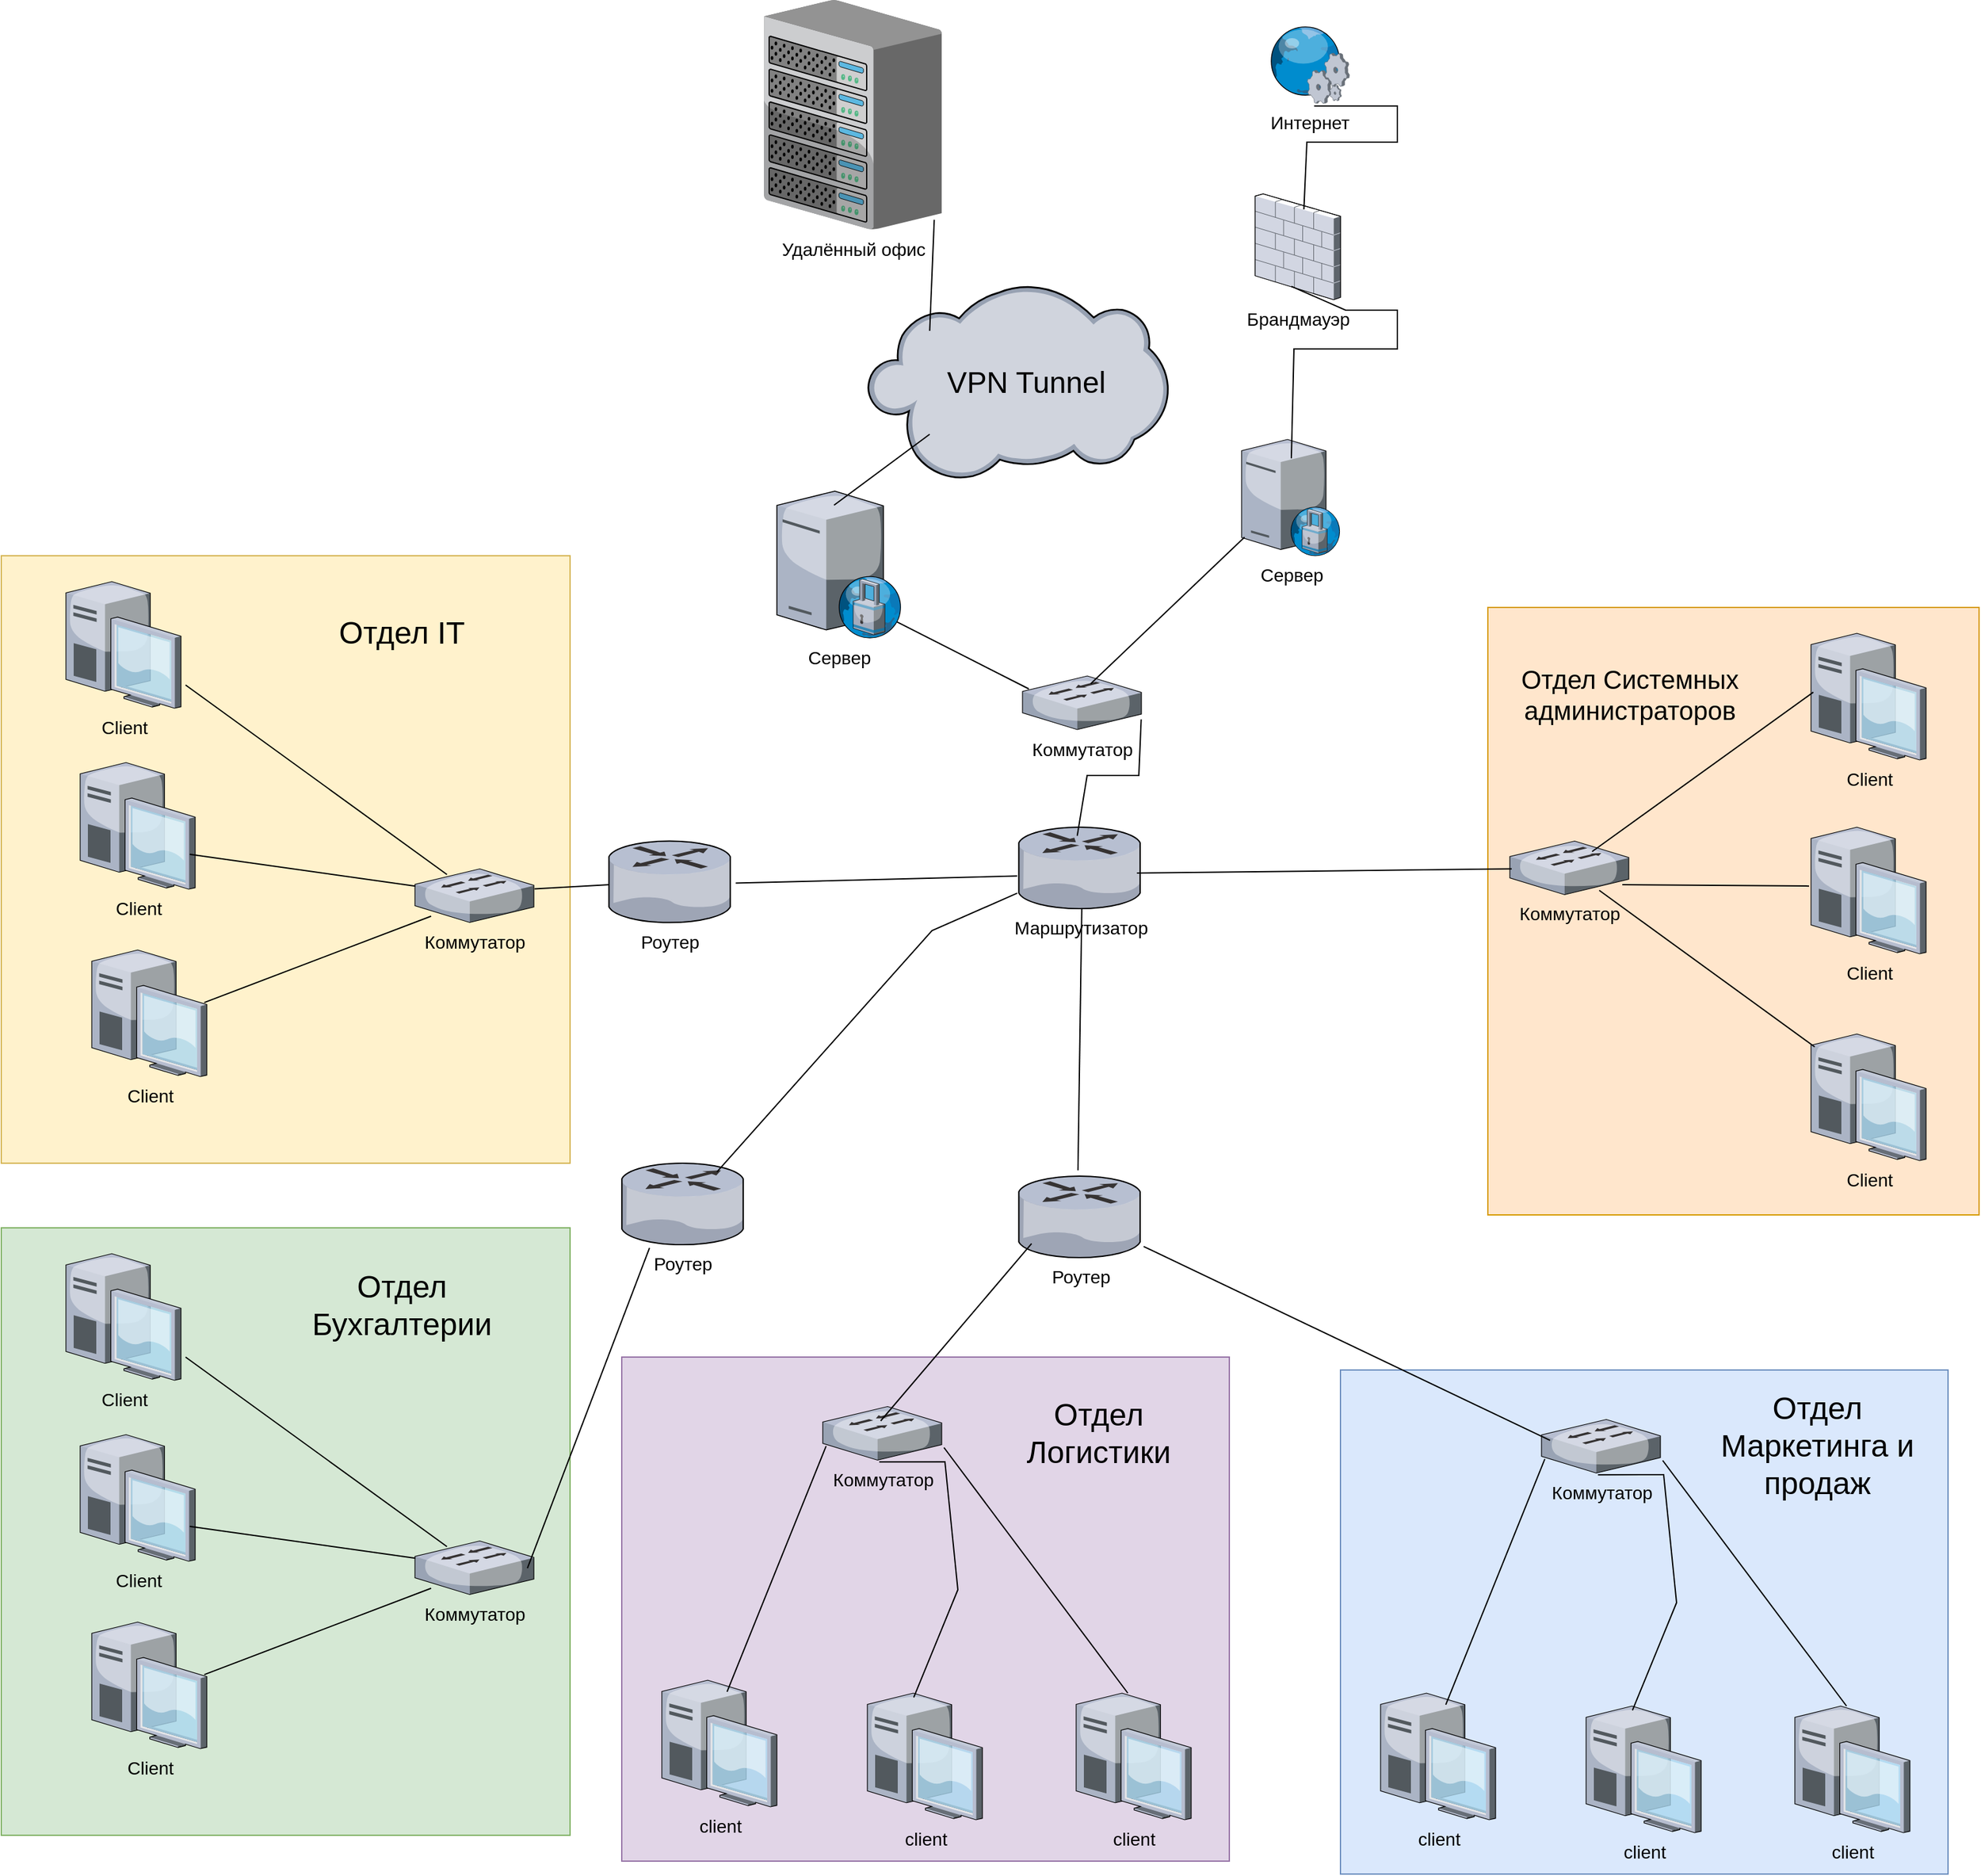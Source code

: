 <mxfile version="24.7.17">
  <diagram id="nGQdACCOeJVAFRv78miI" name="Страница — 2">
    <mxGraphModel dx="1323" dy="865" grid="1" gridSize="10" guides="1" tooltips="1" connect="1" arrows="1" fold="1" page="1" pageScale="1" pageWidth="827" pageHeight="1169" math="0" shadow="0">
      <root>
        <mxCell id="0" />
        <mxCell id="1" parent="0" />
        <mxCell id="vEiF_uyLCvTDAlhh_jbT-1" value="Интернет" style="verticalLabelPosition=bottom;aspect=fixed;html=1;verticalAlign=top;strokeColor=none;shape=mxgraph.citrix.web_service;fillColor=#66B2FF;gradientColor=#0066CC;fontSize=14;" vertex="1" parent="1">
          <mxGeometry x="1300" y="40" width="63" height="60" as="geometry" />
        </mxCell>
        <mxCell id="E2Lca-HdDQPLOUVBMEs8-1" value="Брандмауэр" style="verticalLabelPosition=bottom;aspect=fixed;html=1;verticalAlign=top;strokeColor=none;shape=mxgraph.citrix.firewall;fillColor=#66B2FF;gradientColor=#0066CC;fontSize=14;" vertex="1" parent="1">
          <mxGeometry x="1290" y="170.0" width="66" height="81.84" as="geometry" />
        </mxCell>
        <mxCell id="E2Lca-HdDQPLOUVBMEs8-2" value="" style="endArrow=none;html=1;rounded=0;exitX=0.571;exitY=0.147;exitDx=0;exitDy=0;exitPerimeter=0;entryX=0.566;entryY=1.033;entryDx=0;entryDy=0;entryPerimeter=0;" edge="1" parent="1" source="E2Lca-HdDQPLOUVBMEs8-1" target="vEiF_uyLCvTDAlhh_jbT-1">
          <mxGeometry width="50" height="50" relative="1" as="geometry">
            <mxPoint x="1230" y="570" as="sourcePoint" />
            <mxPoint x="1280" y="520" as="targetPoint" />
            <Array as="points">
              <mxPoint x="1330" y="130" />
              <mxPoint x="1400" y="130" />
              <mxPoint x="1400" y="102" />
            </Array>
          </mxGeometry>
        </mxCell>
        <mxCell id="zKOIj1cui4wTn7lDMS5a-1" value="Сервер" style="verticalLabelPosition=bottom;aspect=fixed;html=1;verticalAlign=top;strokeColor=none;shape=mxgraph.citrix.proxy_server;fillColor=#66B2FF;gradientColor=#0066CC;fontSize=14;" vertex="1" parent="1">
          <mxGeometry x="1279.5" y="360" width="76.5" height="90" as="geometry" />
        </mxCell>
        <mxCell id="zKOIj1cui4wTn7lDMS5a-2" value="" style="endArrow=none;html=1;rounded=0;exitX=0.503;exitY=0.163;exitDx=0;exitDy=0;exitPerimeter=0;entryX=0.424;entryY=0.874;entryDx=0;entryDy=0;entryPerimeter=0;" edge="1" parent="1" source="zKOIj1cui4wTn7lDMS5a-1" target="E2Lca-HdDQPLOUVBMEs8-1">
          <mxGeometry width="50" height="50" relative="1" as="geometry">
            <mxPoint x="1230" y="450" as="sourcePoint" />
            <mxPoint x="1280" y="520" as="targetPoint" />
            <Array as="points">
              <mxPoint x="1320" y="290" />
              <mxPoint x="1400" y="290" />
              <mxPoint x="1400" y="260" />
              <mxPoint x="1360" y="260" />
            </Array>
          </mxGeometry>
        </mxCell>
        <mxCell id="4ByIAZfDZcwQL-Xe8SCX-1" value="Коммутатор" style="verticalLabelPosition=bottom;aspect=fixed;html=1;verticalAlign=top;strokeColor=none;shape=mxgraph.citrix.switch;fillColor=#66B2FF;gradientColor=#0066CC;fontSize=14;" vertex="1" parent="1">
          <mxGeometry x="1110" y="543" width="92" height="41.5" as="geometry" />
        </mxCell>
        <mxCell id="4ByIAZfDZcwQL-Xe8SCX-2" value="" style="endArrow=none;html=1;rounded=0;entryX=0.574;entryY=0.145;entryDx=0;entryDy=0;entryPerimeter=0;exitX=0.03;exitY=0.84;exitDx=0;exitDy=0;exitPerimeter=0;" edge="1" parent="1" source="zKOIj1cui4wTn7lDMS5a-1" target="4ByIAZfDZcwQL-Xe8SCX-1">
          <mxGeometry width="50" height="50" relative="1" as="geometry">
            <mxPoint x="1230" y="570" as="sourcePoint" />
            <mxPoint x="1280" y="520" as="targetPoint" />
          </mxGeometry>
        </mxCell>
        <mxCell id="4ByIAZfDZcwQL-Xe8SCX-3" value="Сервер" style="verticalLabelPosition=bottom;aspect=fixed;html=1;verticalAlign=top;strokeColor=none;shape=mxgraph.citrix.proxy_server;fillColor=#66B2FF;gradientColor=#0066CC;fontSize=14;" vertex="1" parent="1">
          <mxGeometry x="920" y="400" width="96.5" height="113.53" as="geometry" />
        </mxCell>
        <mxCell id="4ByIAZfDZcwQL-Xe8SCX-4" value="" style="endArrow=none;html=1;rounded=0;exitX=0.053;exitY=0.241;exitDx=0;exitDy=0;exitPerimeter=0;entryX=0.963;entryY=0.891;entryDx=0;entryDy=0;entryPerimeter=0;" edge="1" parent="1" source="4ByIAZfDZcwQL-Xe8SCX-1" target="4ByIAZfDZcwQL-Xe8SCX-3">
          <mxGeometry width="50" height="50" relative="1" as="geometry">
            <mxPoint x="1230" y="570" as="sourcePoint" />
            <mxPoint x="1010" y="500" as="targetPoint" />
          </mxGeometry>
        </mxCell>
        <mxCell id="L4O83HU7OC4WsHnCvtTg-1" value="" style="verticalLabelPosition=bottom;sketch=0;aspect=fixed;html=1;verticalAlign=top;strokeColor=none;align=center;outlineConnect=0;shape=mxgraph.citrix.cloud;" vertex="1" parent="1">
          <mxGeometry x="990" y="240" width="232.9" height="152" as="geometry" />
        </mxCell>
        <mxCell id="Q8kfbpEKyPqMvDenZOVW-1" value="" style="endArrow=none;html=1;rounded=0;exitX=0.458;exitY=0.096;exitDx=0;exitDy=0;exitPerimeter=0;entryX=0;entryY=1;entryDx=0;entryDy=0;" edge="1" parent="1" source="4ByIAZfDZcwQL-Xe8SCX-3" target="Q8kfbpEKyPqMvDenZOVW-2">
          <mxGeometry width="50" height="50" relative="1" as="geometry">
            <mxPoint x="1190" y="630" as="sourcePoint" />
            <mxPoint x="1088" y="531" as="targetPoint" />
          </mxGeometry>
        </mxCell>
        <mxCell id="Q8kfbpEKyPqMvDenZOVW-2" value="&lt;font style=&quot;font-size: 23px;&quot;&gt;VPN Tunnel&lt;/font&gt;" style="text;html=1;align=center;verticalAlign=middle;whiteSpace=wrap;rounded=0;" vertex="1" parent="1">
          <mxGeometry x="1038.2" y="276" width="150" height="80" as="geometry" />
        </mxCell>
        <mxCell id="k6onuLZVNrTaeDNxgksK-1" value="Удалённый офис" style="verticalLabelPosition=bottom;aspect=fixed;html=1;verticalAlign=top;strokeColor=none;shape=mxgraph.citrix.chassis;fillColor=#66B2FF;gradientColor=#0066CC;fontSize=14;" vertex="1" parent="1">
          <mxGeometry x="910" y="20" width="137.5" height="177.5" as="geometry" />
        </mxCell>
        <mxCell id="k6onuLZVNrTaeDNxgksK-2" value="" style="endArrow=none;html=1;rounded=0;entryX=0.958;entryY=0.958;entryDx=0;entryDy=0;entryPerimeter=0;exitX=0;exitY=0;exitDx=0;exitDy=0;" edge="1" parent="1" source="Q8kfbpEKyPqMvDenZOVW-2" target="k6onuLZVNrTaeDNxgksK-1">
          <mxGeometry width="50" height="50" relative="1" as="geometry">
            <mxPoint x="1190" y="630" as="sourcePoint" />
            <mxPoint x="1023" y="590" as="targetPoint" />
          </mxGeometry>
        </mxCell>
        <mxCell id="NOiTWcQTk03b_TyuIOdD-1" value="Маршрутизатор" style="verticalLabelPosition=bottom;aspect=fixed;html=1;verticalAlign=top;strokeColor=none;shape=mxgraph.citrix.router;fillColor=#66B2FF;gradientColor=#0066CC;fontSize=14;" vertex="1" parent="1">
          <mxGeometry x="1107.07" y="660" width="94.93" height="63" as="geometry" />
        </mxCell>
        <mxCell id="NOiTWcQTk03b_TyuIOdD-2" value="" style="endArrow=none;html=1;rounded=0;entryX=0.477;entryY=0.106;entryDx=0;entryDy=0;entryPerimeter=0;exitX=0.998;exitY=0.811;exitDx=0;exitDy=0;exitPerimeter=0;" edge="1" parent="1" source="4ByIAZfDZcwQL-Xe8SCX-1" target="NOiTWcQTk03b_TyuIOdD-1">
          <mxGeometry width="50" height="50" relative="1" as="geometry">
            <mxPoint x="1332" y="461" as="sourcePoint" />
            <mxPoint x="1173" y="559" as="targetPoint" />
            <Array as="points">
              <mxPoint x="1200" y="620" />
              <mxPoint x="1160" y="620" />
            </Array>
          </mxGeometry>
        </mxCell>
        <mxCell id="HztWbABJnZJOb7JI6aUi-1" value="Роутер" style="verticalLabelPosition=bottom;aspect=fixed;html=1;verticalAlign=top;strokeColor=none;shape=mxgraph.citrix.router;fillColor=#66B2FF;gradientColor=#0066CC;fontSize=14;" vertex="1" parent="1">
          <mxGeometry x="800" y="920" width="94.93" height="63" as="geometry" />
        </mxCell>
        <mxCell id="HztWbABJnZJOb7JI6aUi-2" value="Роутер" style="verticalLabelPosition=bottom;aspect=fixed;html=1;verticalAlign=top;strokeColor=none;shape=mxgraph.citrix.router;fillColor=#66B2FF;gradientColor=#0066CC;fontSize=14;" vertex="1" parent="1">
          <mxGeometry x="1107.07" y="930" width="94.93" height="63" as="geometry" />
        </mxCell>
        <mxCell id="HztWbABJnZJOb7JI6aUi-3" value="Роутер" style="verticalLabelPosition=bottom;aspect=fixed;html=1;verticalAlign=top;strokeColor=none;shape=mxgraph.citrix.router;fillColor=#66B2FF;gradientColor=#0066CC;fontSize=14;" vertex="1" parent="1">
          <mxGeometry x="790" y="670.75" width="94.93" height="63" as="geometry" />
        </mxCell>
        <mxCell id="vzPR-6TCZK36s6tEn4s6-12" value="" style="endArrow=none;html=1;rounded=0;exitX=1.034;exitY=0.516;exitDx=0;exitDy=0;exitPerimeter=0;entryX=-0.012;entryY=0.6;entryDx=0;entryDy=0;entryPerimeter=0;" edge="1" parent="1" source="HztWbABJnZJOb7JI6aUi-3" target="NOiTWcQTk03b_TyuIOdD-1">
          <mxGeometry width="50" height="50" relative="1" as="geometry">
            <mxPoint x="1288" y="702" as="sourcePoint" />
            <mxPoint x="1208" y="706" as="targetPoint" />
          </mxGeometry>
        </mxCell>
        <mxCell id="fK_OqBj9FiJL5wMermbX-10" value="" style="group" vertex="1" connectable="0" parent="1">
          <mxGeometry x="1470" y="490" width="380" height="470" as="geometry" />
        </mxCell>
        <mxCell id="vzPR-6TCZK36s6tEn4s6-10" value="" style="rounded=0;whiteSpace=wrap;html=1;fillColor=#ffe6cc;strokeColor=#d79b00;" vertex="1" parent="fK_OqBj9FiJL5wMermbX-10">
          <mxGeometry width="380" height="470" as="geometry" />
        </mxCell>
        <mxCell id="OkLLCSxySNJMKTtLB9Cl-1" value="Коммутатор" style="verticalLabelPosition=bottom;aspect=fixed;html=1;verticalAlign=top;strokeColor=none;shape=mxgraph.citrix.switch;fillColor=#66B2FF;gradientColor=#0066CC;fontSize=14;" vertex="1" parent="fK_OqBj9FiJL5wMermbX-10">
          <mxGeometry x="17" y="180.75" width="92" height="41.5" as="geometry" />
        </mxCell>
        <mxCell id="vzPR-6TCZK36s6tEn4s6-1" value="Client" style="verticalLabelPosition=bottom;aspect=fixed;html=1;verticalAlign=top;strokeColor=none;shape=mxgraph.citrix.desktop;fillColor=#66B2FF;gradientColor=#0066CC;fontSize=14;" vertex="1" parent="fK_OqBj9FiJL5wMermbX-10">
          <mxGeometry x="250" y="20.0" width="89" height="98" as="geometry" />
        </mxCell>
        <mxCell id="vzPR-6TCZK36s6tEn4s6-2" value="Client" style="verticalLabelPosition=bottom;aspect=fixed;html=1;verticalAlign=top;strokeColor=none;shape=mxgraph.citrix.desktop;fillColor=#66B2FF;gradientColor=#0066CC;fontSize=14;" vertex="1" parent="fK_OqBj9FiJL5wMermbX-10">
          <mxGeometry x="250" y="170" width="89" height="98" as="geometry" />
        </mxCell>
        <mxCell id="vzPR-6TCZK36s6tEn4s6-3" value="Client" style="verticalLabelPosition=bottom;aspect=fixed;html=1;verticalAlign=top;strokeColor=none;shape=mxgraph.citrix.desktop;fillColor=#66B2FF;gradientColor=#0066CC;fontSize=14;" vertex="1" parent="fK_OqBj9FiJL5wMermbX-10">
          <mxGeometry x="250" y="330" width="89" height="98" as="geometry" />
        </mxCell>
        <mxCell id="vzPR-6TCZK36s6tEn4s6-4" value="" style="endArrow=none;html=1;rounded=0;entryX=0.692;entryY=0.196;entryDx=0;entryDy=0;entryPerimeter=0;exitX=0.02;exitY=0.465;exitDx=0;exitDy=0;exitPerimeter=0;" edge="1" parent="fK_OqBj9FiJL5wMermbX-10" source="vzPR-6TCZK36s6tEn4s6-1" target="OkLLCSxySNJMKTtLB9Cl-1">
          <mxGeometry width="50" height="50" relative="1" as="geometry">
            <mxPoint x="32" y="-44" as="sourcePoint" />
            <mxPoint x="-87" y="69" as="targetPoint" />
          </mxGeometry>
        </mxCell>
        <mxCell id="vzPR-6TCZK36s6tEn4s6-5" value="" style="endArrow=none;html=1;rounded=0;exitX=-0.017;exitY=0.465;exitDx=0;exitDy=0;exitPerimeter=0;entryX=0.946;entryY=0.812;entryDx=0;entryDy=0;entryPerimeter=0;" edge="1" parent="fK_OqBj9FiJL5wMermbX-10" source="vzPR-6TCZK36s6tEn4s6-2" target="OkLLCSxySNJMKTtLB9Cl-1">
          <mxGeometry width="50" height="50" relative="1" as="geometry">
            <mxPoint x="212" y="76" as="sourcePoint" />
            <mxPoint x="110" y="199" as="targetPoint" />
          </mxGeometry>
        </mxCell>
        <mxCell id="vzPR-6TCZK36s6tEn4s6-6" value="" style="endArrow=none;html=1;rounded=0;exitX=0.032;exitY=0.102;exitDx=0;exitDy=0;exitPerimeter=0;entryX=0.752;entryY=0.919;entryDx=0;entryDy=0;entryPerimeter=0;" edge="1" parent="fK_OqBj9FiJL5wMermbX-10" source="vzPR-6TCZK36s6tEn4s6-3" target="OkLLCSxySNJMKTtLB9Cl-1">
          <mxGeometry width="50" height="50" relative="1" as="geometry">
            <mxPoint x="208" y="226" as="sourcePoint" />
            <mxPoint x="120" y="209" as="targetPoint" />
          </mxGeometry>
        </mxCell>
        <mxCell id="vzPR-6TCZK36s6tEn4s6-11" value="&lt;font style=&quot;font-size: 20px;&quot;&gt;Отдел Системных администраторов&lt;/font&gt;" style="text;html=1;align=center;verticalAlign=middle;whiteSpace=wrap;rounded=0;" vertex="1" parent="fK_OqBj9FiJL5wMermbX-10">
          <mxGeometry x="20" y="23.53" width="180" height="86.47" as="geometry" />
        </mxCell>
        <mxCell id="fK_OqBj9FiJL5wMermbX-13" value="" style="group" vertex="1" connectable="0" parent="1">
          <mxGeometry x="320" y="450" width="440" height="470" as="geometry" />
        </mxCell>
        <mxCell id="fK_OqBj9FiJL5wMermbX-1" value="" style="rounded=0;whiteSpace=wrap;html=1;fillColor=#fff2cc;strokeColor=#d6b656;" vertex="1" parent="fK_OqBj9FiJL5wMermbX-13">
          <mxGeometry width="440" height="470" as="geometry" />
        </mxCell>
        <mxCell id="fK_OqBj9FiJL5wMermbX-2" value="Коммутатор" style="verticalLabelPosition=bottom;aspect=fixed;html=1;verticalAlign=top;strokeColor=none;shape=mxgraph.citrix.switch;fillColor=#66B2FF;gradientColor=#0066CC;fontSize=14;" vertex="1" parent="fK_OqBj9FiJL5wMermbX-13">
          <mxGeometry x="320" y="242.25" width="92" height="41.5" as="geometry" />
        </mxCell>
        <mxCell id="fK_OqBj9FiJL5wMermbX-3" value="Client" style="verticalLabelPosition=bottom;aspect=fixed;html=1;verticalAlign=top;strokeColor=none;shape=mxgraph.citrix.desktop;fillColor=#66B2FF;gradientColor=#0066CC;fontSize=14;" vertex="1" parent="fK_OqBj9FiJL5wMermbX-13">
          <mxGeometry x="50" y="20" width="89" height="98" as="geometry" />
        </mxCell>
        <mxCell id="fK_OqBj9FiJL5wMermbX-4" value="Client" style="verticalLabelPosition=bottom;aspect=fixed;html=1;verticalAlign=top;strokeColor=none;shape=mxgraph.citrix.desktop;fillColor=#66B2FF;gradientColor=#0066CC;fontSize=14;" vertex="1" parent="fK_OqBj9FiJL5wMermbX-13">
          <mxGeometry x="61" y="160" width="89" height="98" as="geometry" />
        </mxCell>
        <mxCell id="fK_OqBj9FiJL5wMermbX-5" value="Client" style="verticalLabelPosition=bottom;aspect=fixed;html=1;verticalAlign=top;strokeColor=none;shape=mxgraph.citrix.desktop;fillColor=#66B2FF;gradientColor=#0066CC;fontSize=14;" vertex="1" parent="fK_OqBj9FiJL5wMermbX-13">
          <mxGeometry x="70" y="305" width="89" height="98" as="geometry" />
        </mxCell>
        <mxCell id="fK_OqBj9FiJL5wMermbX-6" value="" style="endArrow=none;html=1;rounded=0;entryX=0.269;entryY=0.106;entryDx=0;entryDy=0;entryPerimeter=0;exitX=1.04;exitY=0.816;exitDx=0;exitDy=0;exitPerimeter=0;" edge="1" parent="fK_OqBj9FiJL5wMermbX-13" source="fK_OqBj9FiJL5wMermbX-3" target="fK_OqBj9FiJL5wMermbX-2">
          <mxGeometry width="50" height="50" relative="1" as="geometry">
            <mxPoint x="52" y="-74" as="sourcePoint" />
            <mxPoint x="-67" y="39" as="targetPoint" />
          </mxGeometry>
        </mxCell>
        <mxCell id="fK_OqBj9FiJL5wMermbX-7" value="" style="endArrow=none;html=1;rounded=0;exitX=0.953;exitY=0.725;exitDx=0;exitDy=0;exitPerimeter=0;entryX=0.004;entryY=0.321;entryDx=0;entryDy=0;entryPerimeter=0;" edge="1" parent="fK_OqBj9FiJL5wMermbX-13" source="fK_OqBj9FiJL5wMermbX-4" target="fK_OqBj9FiJL5wMermbX-2">
          <mxGeometry width="50" height="50" relative="1" as="geometry">
            <mxPoint x="232" y="46" as="sourcePoint" />
            <mxPoint x="310" y="250" as="targetPoint" />
          </mxGeometry>
        </mxCell>
        <mxCell id="fK_OqBj9FiJL5wMermbX-8" value="" style="endArrow=none;html=1;rounded=0;exitX=0.978;exitY=0.415;exitDx=0;exitDy=0;exitPerimeter=0;entryX=0.136;entryY=0.883;entryDx=0;entryDy=0;entryPerimeter=0;" edge="1" parent="fK_OqBj9FiJL5wMermbX-13" source="fK_OqBj9FiJL5wMermbX-5" target="fK_OqBj9FiJL5wMermbX-2">
          <mxGeometry width="50" height="50" relative="1" as="geometry">
            <mxPoint x="228" y="196" as="sourcePoint" />
            <mxPoint x="140" y="179" as="targetPoint" />
          </mxGeometry>
        </mxCell>
        <mxCell id="fK_OqBj9FiJL5wMermbX-9" value="&lt;font style=&quot;font-size: 24px;&quot;&gt;Отдел IT&lt;/font&gt;" style="text;html=1;align=center;verticalAlign=middle;whiteSpace=wrap;rounded=0;" vertex="1" parent="fK_OqBj9FiJL5wMermbX-13">
          <mxGeometry x="220" y="20" width="180" height="80" as="geometry" />
        </mxCell>
        <mxCell id="fK_OqBj9FiJL5wMermbX-14" value="" style="group;fillColor=#d5e8d4;strokeColor=#82b366;" vertex="1" connectable="0" parent="1">
          <mxGeometry x="320" y="970" width="440" height="470" as="geometry" />
        </mxCell>
        <mxCell id="fK_OqBj9FiJL5wMermbX-15" value="" style="rounded=0;whiteSpace=wrap;html=1;fillColor=#d5e8d4;strokeColor=#82b366;" vertex="1" parent="fK_OqBj9FiJL5wMermbX-14">
          <mxGeometry width="440" height="470" as="geometry" />
        </mxCell>
        <mxCell id="fK_OqBj9FiJL5wMermbX-16" value="Коммутатор" style="verticalLabelPosition=bottom;aspect=fixed;html=1;verticalAlign=top;strokeColor=none;shape=mxgraph.citrix.switch;fillColor=#66B2FF;gradientColor=#0066CC;fontSize=14;" vertex="1" parent="fK_OqBj9FiJL5wMermbX-14">
          <mxGeometry x="320" y="242.25" width="92" height="41.5" as="geometry" />
        </mxCell>
        <mxCell id="fK_OqBj9FiJL5wMermbX-17" value="Client" style="verticalLabelPosition=bottom;aspect=fixed;html=1;verticalAlign=top;strokeColor=none;shape=mxgraph.citrix.desktop;fillColor=#66B2FF;gradientColor=#0066CC;fontSize=14;" vertex="1" parent="fK_OqBj9FiJL5wMermbX-14">
          <mxGeometry x="50" y="20" width="89" height="98" as="geometry" />
        </mxCell>
        <mxCell id="fK_OqBj9FiJL5wMermbX-18" value="Client" style="verticalLabelPosition=bottom;aspect=fixed;html=1;verticalAlign=top;strokeColor=none;shape=mxgraph.citrix.desktop;fillColor=#66B2FF;gradientColor=#0066CC;fontSize=14;" vertex="1" parent="fK_OqBj9FiJL5wMermbX-14">
          <mxGeometry x="61" y="160" width="89" height="98" as="geometry" />
        </mxCell>
        <mxCell id="fK_OqBj9FiJL5wMermbX-19" value="Client" style="verticalLabelPosition=bottom;aspect=fixed;html=1;verticalAlign=top;strokeColor=none;shape=mxgraph.citrix.desktop;fillColor=#66B2FF;gradientColor=#0066CC;fontSize=14;" vertex="1" parent="fK_OqBj9FiJL5wMermbX-14">
          <mxGeometry x="70" y="305" width="89" height="98" as="geometry" />
        </mxCell>
        <mxCell id="fK_OqBj9FiJL5wMermbX-20" value="" style="endArrow=none;html=1;rounded=0;entryX=0.269;entryY=0.106;entryDx=0;entryDy=0;entryPerimeter=0;exitX=1.04;exitY=0.816;exitDx=0;exitDy=0;exitPerimeter=0;" edge="1" parent="fK_OqBj9FiJL5wMermbX-14" source="fK_OqBj9FiJL5wMermbX-17" target="fK_OqBj9FiJL5wMermbX-16">
          <mxGeometry width="50" height="50" relative="1" as="geometry">
            <mxPoint x="52" y="-74" as="sourcePoint" />
            <mxPoint x="-67" y="39" as="targetPoint" />
          </mxGeometry>
        </mxCell>
        <mxCell id="fK_OqBj9FiJL5wMermbX-21" value="" style="endArrow=none;html=1;rounded=0;exitX=0.953;exitY=0.725;exitDx=0;exitDy=0;exitPerimeter=0;entryX=0.004;entryY=0.321;entryDx=0;entryDy=0;entryPerimeter=0;" edge="1" parent="fK_OqBj9FiJL5wMermbX-14" source="fK_OqBj9FiJL5wMermbX-18" target="fK_OqBj9FiJL5wMermbX-16">
          <mxGeometry width="50" height="50" relative="1" as="geometry">
            <mxPoint x="232" y="46" as="sourcePoint" />
            <mxPoint x="310" y="250" as="targetPoint" />
          </mxGeometry>
        </mxCell>
        <mxCell id="fK_OqBj9FiJL5wMermbX-22" value="" style="endArrow=none;html=1;rounded=0;exitX=0.978;exitY=0.415;exitDx=0;exitDy=0;exitPerimeter=0;entryX=0.136;entryY=0.883;entryDx=0;entryDy=0;entryPerimeter=0;" edge="1" parent="fK_OqBj9FiJL5wMermbX-14" source="fK_OqBj9FiJL5wMermbX-19" target="fK_OqBj9FiJL5wMermbX-16">
          <mxGeometry width="50" height="50" relative="1" as="geometry">
            <mxPoint x="228" y="196" as="sourcePoint" />
            <mxPoint x="140" y="179" as="targetPoint" />
          </mxGeometry>
        </mxCell>
        <mxCell id="fK_OqBj9FiJL5wMermbX-23" value="&lt;font style=&quot;font-size: 24px;&quot;&gt;Отдел Бухгалтерии&lt;/font&gt;" style="text;html=1;align=center;verticalAlign=middle;whiteSpace=wrap;rounded=0;" vertex="1" parent="fK_OqBj9FiJL5wMermbX-14">
          <mxGeometry x="220" y="20" width="180" height="80" as="geometry" />
        </mxCell>
        <mxCell id="fK_OqBj9FiJL5wMermbX-24" value="" style="endArrow=none;html=1;rounded=0;exitX=0.776;exitY=0.106;exitDx=0;exitDy=0;exitPerimeter=0;entryX=-0.012;entryY=0.811;entryDx=0;entryDy=0;entryPerimeter=0;" edge="1" parent="1" source="HztWbABJnZJOb7JI6aUi-1" target="NOiTWcQTk03b_TyuIOdD-1">
          <mxGeometry width="50" height="50" relative="1" as="geometry">
            <mxPoint x="898" y="713" as="sourcePoint" />
            <mxPoint x="1116" y="708" as="targetPoint" />
            <Array as="points">
              <mxPoint x="1040" y="740" />
            </Array>
          </mxGeometry>
        </mxCell>
        <mxCell id="fK_OqBj9FiJL5wMermbX-26" value="" style="endArrow=none;html=1;rounded=0;exitX=0.226;exitY=1.041;exitDx=0;exitDy=0;exitPerimeter=0;entryX=0.946;entryY=0.508;entryDx=0;entryDy=0;entryPerimeter=0;" edge="1" parent="1" source="HztWbABJnZJOb7JI6aUi-1" target="fK_OqBj9FiJL5wMermbX-16">
          <mxGeometry width="50" height="50" relative="1" as="geometry">
            <mxPoint x="1125" y="563" as="sourcePoint" />
            <mxPoint x="800" y="1080" as="targetPoint" />
          </mxGeometry>
        </mxCell>
        <mxCell id="fK_OqBj9FiJL5wMermbX-12" value="" style="endArrow=none;html=1;rounded=0;exitX=0.004;exitY=0.535;exitDx=0;exitDy=0;exitPerimeter=0;entryX=1.006;entryY=0.374;entryDx=0;entryDy=0;entryPerimeter=0;" edge="1" parent="1" source="HztWbABJnZJOb7JI6aUi-3" target="fK_OqBj9FiJL5wMermbX-2">
          <mxGeometry width="50" height="50" relative="1" as="geometry">
            <mxPoint x="1125" y="563" as="sourcePoint" />
            <mxPoint x="1023" y="511" as="targetPoint" />
          </mxGeometry>
        </mxCell>
        <mxCell id="vzPR-6TCZK36s6tEn4s6-8" value="" style="endArrow=none;html=1;rounded=0;exitX=0.016;exitY=0.517;exitDx=0;exitDy=0;exitPerimeter=0;entryX=0.963;entryY=0.564;entryDx=0;entryDy=0;entryPerimeter=0;" edge="1" parent="1" source="OkLLCSxySNJMKTtLB9Cl-1" target="NOiTWcQTk03b_TyuIOdD-1">
          <mxGeometry width="50" height="50" relative="1" as="geometry">
            <mxPoint x="1478" y="726" as="sourcePoint" />
            <mxPoint x="1390" y="709" as="targetPoint" />
          </mxGeometry>
        </mxCell>
        <mxCell id="fK_OqBj9FiJL5wMermbX-27" value="" style="endArrow=none;html=1;rounded=0;exitX=0.483;exitY=-0.071;exitDx=0;exitDy=0;exitPerimeter=0;entryX=0.514;entryY=1.005;entryDx=0;entryDy=0;entryPerimeter=0;" edge="1" parent="1" source="HztWbABJnZJOb7JI6aUi-2" target="NOiTWcQTk03b_TyuIOdD-1">
          <mxGeometry width="50" height="50" relative="1" as="geometry">
            <mxPoint x="898" y="713" as="sourcePoint" />
            <mxPoint x="1116" y="708" as="targetPoint" />
          </mxGeometry>
        </mxCell>
        <mxCell id="AzVTOT3GRzaiLFqyrK6i-9" value="" style="group" vertex="1" connectable="0" parent="1">
          <mxGeometry x="800" y="1070" width="470" height="390" as="geometry" />
        </mxCell>
        <mxCell id="AzVTOT3GRzaiLFqyrK6i-4" value="" style="rounded=0;whiteSpace=wrap;html=1;fillColor=#e1d5e7;strokeColor=#9673a6;" vertex="1" parent="AzVTOT3GRzaiLFqyrK6i-9">
          <mxGeometry width="470" height="390" as="geometry" />
        </mxCell>
        <mxCell id="fK_OqBj9FiJL5wMermbX-29" value="Коммутатор" style="verticalLabelPosition=bottom;aspect=fixed;html=1;verticalAlign=top;strokeColor=none;shape=mxgraph.citrix.switch;fillColor=#66B2FF;gradientColor=#0066CC;fontSize=14;" vertex="1" parent="AzVTOT3GRzaiLFqyrK6i-9">
          <mxGeometry x="155.5" y="38.25" width="92" height="41.5" as="geometry" />
        </mxCell>
        <mxCell id="AzVTOT3GRzaiLFqyrK6i-1" value="client" style="verticalLabelPosition=bottom;aspect=fixed;html=1;verticalAlign=top;strokeColor=none;shape=mxgraph.citrix.desktop;fillColor=#66B2FF;gradientColor=#0066CC;fontSize=14;" vertex="1" parent="AzVTOT3GRzaiLFqyrK6i-9">
          <mxGeometry x="31" y="250" width="89" height="98" as="geometry" />
        </mxCell>
        <mxCell id="AzVTOT3GRzaiLFqyrK6i-2" value="client" style="verticalLabelPosition=bottom;aspect=fixed;html=1;verticalAlign=top;strokeColor=none;shape=mxgraph.citrix.desktop;fillColor=#66B2FF;gradientColor=#0066CC;fontSize=14;" vertex="1" parent="AzVTOT3GRzaiLFqyrK6i-9">
          <mxGeometry x="190" y="260" width="89" height="98" as="geometry" />
        </mxCell>
        <mxCell id="AzVTOT3GRzaiLFqyrK6i-3" value="client" style="verticalLabelPosition=bottom;aspect=fixed;html=1;verticalAlign=top;strokeColor=none;shape=mxgraph.citrix.desktop;fillColor=#66B2FF;gradientColor=#0066CC;fontSize=14;" vertex="1" parent="AzVTOT3GRzaiLFqyrK6i-9">
          <mxGeometry x="351.5" y="260" width="89" height="98" as="geometry" />
        </mxCell>
        <mxCell id="AzVTOT3GRzaiLFqyrK6i-5" value="&lt;font style=&quot;font-size: 24px;&quot;&gt;Отдел Логистики&lt;/font&gt;" style="text;html=1;align=center;verticalAlign=middle;whiteSpace=wrap;rounded=0;" vertex="1" parent="AzVTOT3GRzaiLFqyrK6i-9">
          <mxGeometry x="279" y="19" width="180" height="80" as="geometry" />
        </mxCell>
        <mxCell id="AzVTOT3GRzaiLFqyrK6i-6" value="" style="endArrow=none;html=1;rounded=0;exitX=0.567;exitY=0.091;exitDx=0;exitDy=0;exitPerimeter=0;entryX=0.028;entryY=0.738;entryDx=0;entryDy=0;entryPerimeter=0;" edge="1" parent="AzVTOT3GRzaiLFqyrK6i-9" source="AzVTOT3GRzaiLFqyrK6i-1" target="fK_OqBj9FiJL5wMermbX-29">
          <mxGeometry width="50" height="50" relative="1" as="geometry">
            <mxPoint x="327" y="-78" as="sourcePoint" />
            <mxPoint x="210" y="59" as="targetPoint" />
          </mxGeometry>
        </mxCell>
        <mxCell id="AzVTOT3GRzaiLFqyrK6i-7" value="" style="endArrow=none;html=1;rounded=0;exitX=0.449;exitY=0;exitDx=0;exitDy=0;exitPerimeter=0;entryX=1.019;entryY=0.765;entryDx=0;entryDy=0;entryPerimeter=0;" edge="1" parent="AzVTOT3GRzaiLFqyrK6i-9" source="AzVTOT3GRzaiLFqyrK6i-3" target="fK_OqBj9FiJL5wMermbX-29">
          <mxGeometry width="50" height="50" relative="1" as="geometry">
            <mxPoint x="91" y="269" as="sourcePoint" />
            <mxPoint x="168" y="79" as="targetPoint" />
          </mxGeometry>
        </mxCell>
        <mxCell id="AzVTOT3GRzaiLFqyrK6i-8" value="" style="endArrow=none;html=1;rounded=0;exitX=0.475;exitY=1.033;exitDx=0;exitDy=0;exitPerimeter=0;entryX=0.403;entryY=0.034;entryDx=0;entryDy=0;entryPerimeter=0;" edge="1" parent="AzVTOT3GRzaiLFqyrK6i-9" source="fK_OqBj9FiJL5wMermbX-29" target="AzVTOT3GRzaiLFqyrK6i-2">
          <mxGeometry width="50" height="50" relative="1" as="geometry">
            <mxPoint x="101" y="279" as="sourcePoint" />
            <mxPoint x="178" y="89" as="targetPoint" />
            <Array as="points">
              <mxPoint x="250" y="81" />
              <mxPoint x="260" y="180" />
            </Array>
          </mxGeometry>
        </mxCell>
        <mxCell id="fK_OqBj9FiJL5wMermbX-30" value="" style="endArrow=none;html=1;rounded=0;exitX=0.105;exitY=0.829;exitDx=0;exitDy=0;exitPerimeter=0;entryX=0.487;entryY=0.268;entryDx=0;entryDy=0;entryPerimeter=0;" edge="1" parent="1" source="HztWbABJnZJOb7JI6aUi-2" target="fK_OqBj9FiJL5wMermbX-29">
          <mxGeometry width="50" height="50" relative="1" as="geometry">
            <mxPoint x="831" y="996" as="sourcePoint" />
            <mxPoint x="737" y="1243" as="targetPoint" />
          </mxGeometry>
        </mxCell>
        <mxCell id="AzVTOT3GRzaiLFqyrK6i-10" value="" style="group;fillColor=#dae8fc;strokeColor=#6c8ebf;" vertex="1" connectable="0" parent="1">
          <mxGeometry x="1356" y="1080" width="470" height="390" as="geometry" />
        </mxCell>
        <mxCell id="AzVTOT3GRzaiLFqyrK6i-11" value="" style="rounded=0;whiteSpace=wrap;html=1;fillColor=#dae8fc;strokeColor=#6c8ebf;" vertex="1" parent="AzVTOT3GRzaiLFqyrK6i-10">
          <mxGeometry width="470" height="390" as="geometry" />
        </mxCell>
        <mxCell id="AzVTOT3GRzaiLFqyrK6i-12" value="Коммутатор" style="verticalLabelPosition=bottom;aspect=fixed;html=1;verticalAlign=top;strokeColor=none;shape=mxgraph.citrix.switch;fillColor=#66B2FF;gradientColor=#0066CC;fontSize=14;" vertex="1" parent="AzVTOT3GRzaiLFqyrK6i-10">
          <mxGeometry x="155.5" y="38.25" width="92" height="41.5" as="geometry" />
        </mxCell>
        <mxCell id="AzVTOT3GRzaiLFqyrK6i-13" value="client" style="verticalLabelPosition=bottom;aspect=fixed;html=1;verticalAlign=top;strokeColor=none;shape=mxgraph.citrix.desktop;fillColor=#66B2FF;gradientColor=#0066CC;fontSize=14;" vertex="1" parent="AzVTOT3GRzaiLFqyrK6i-10">
          <mxGeometry x="31" y="250" width="89" height="98" as="geometry" />
        </mxCell>
        <mxCell id="AzVTOT3GRzaiLFqyrK6i-14" value="client" style="verticalLabelPosition=bottom;aspect=fixed;html=1;verticalAlign=top;strokeColor=none;shape=mxgraph.citrix.desktop;fillColor=#66B2FF;gradientColor=#0066CC;fontSize=14;" vertex="1" parent="AzVTOT3GRzaiLFqyrK6i-10">
          <mxGeometry x="190" y="260" width="89" height="98" as="geometry" />
        </mxCell>
        <mxCell id="AzVTOT3GRzaiLFqyrK6i-15" value="client" style="verticalLabelPosition=bottom;aspect=fixed;html=1;verticalAlign=top;strokeColor=none;shape=mxgraph.citrix.desktop;fillColor=#66B2FF;gradientColor=#0066CC;fontSize=14;" vertex="1" parent="AzVTOT3GRzaiLFqyrK6i-10">
          <mxGeometry x="351.5" y="260" width="89" height="98" as="geometry" />
        </mxCell>
        <mxCell id="AzVTOT3GRzaiLFqyrK6i-16" value="&lt;font style=&quot;font-size: 24px;&quot;&gt;Отдел Маркетинга и продаж&lt;/font&gt;" style="text;html=1;align=center;verticalAlign=middle;whiteSpace=wrap;rounded=0;" vertex="1" parent="AzVTOT3GRzaiLFqyrK6i-10">
          <mxGeometry x="279" y="19" width="180" height="80" as="geometry" />
        </mxCell>
        <mxCell id="AzVTOT3GRzaiLFqyrK6i-17" value="" style="endArrow=none;html=1;rounded=0;exitX=0.567;exitY=0.091;exitDx=0;exitDy=0;exitPerimeter=0;entryX=0.028;entryY=0.738;entryDx=0;entryDy=0;entryPerimeter=0;" edge="1" parent="AzVTOT3GRzaiLFqyrK6i-10" source="AzVTOT3GRzaiLFqyrK6i-13" target="AzVTOT3GRzaiLFqyrK6i-12">
          <mxGeometry width="50" height="50" relative="1" as="geometry">
            <mxPoint x="327" y="-78" as="sourcePoint" />
            <mxPoint x="210" y="59" as="targetPoint" />
          </mxGeometry>
        </mxCell>
        <mxCell id="AzVTOT3GRzaiLFqyrK6i-18" value="" style="endArrow=none;html=1;rounded=0;exitX=0.449;exitY=0;exitDx=0;exitDy=0;exitPerimeter=0;entryX=1.019;entryY=0.765;entryDx=0;entryDy=0;entryPerimeter=0;" edge="1" parent="AzVTOT3GRzaiLFqyrK6i-10" source="AzVTOT3GRzaiLFqyrK6i-15" target="AzVTOT3GRzaiLFqyrK6i-12">
          <mxGeometry width="50" height="50" relative="1" as="geometry">
            <mxPoint x="91" y="269" as="sourcePoint" />
            <mxPoint x="168" y="79" as="targetPoint" />
          </mxGeometry>
        </mxCell>
        <mxCell id="AzVTOT3GRzaiLFqyrK6i-19" value="" style="endArrow=none;html=1;rounded=0;exitX=0.475;exitY=1.033;exitDx=0;exitDy=0;exitPerimeter=0;entryX=0.403;entryY=0.034;entryDx=0;entryDy=0;entryPerimeter=0;" edge="1" parent="AzVTOT3GRzaiLFqyrK6i-10" source="AzVTOT3GRzaiLFqyrK6i-12" target="AzVTOT3GRzaiLFqyrK6i-14">
          <mxGeometry width="50" height="50" relative="1" as="geometry">
            <mxPoint x="101" y="279" as="sourcePoint" />
            <mxPoint x="178" y="89" as="targetPoint" />
            <Array as="points">
              <mxPoint x="250" y="81" />
              <mxPoint x="260" y="180" />
            </Array>
          </mxGeometry>
        </mxCell>
        <mxCell id="AzVTOT3GRzaiLFqyrK6i-20" value="" style="endArrow=none;html=1;rounded=0;exitX=1.018;exitY=0.864;exitDx=0;exitDy=0;exitPerimeter=0;entryX=0.072;entryY=0.39;entryDx=0;entryDy=0;entryPerimeter=0;" edge="1" parent="1" source="HztWbABJnZJOb7JI6aUi-2" target="AzVTOT3GRzaiLFqyrK6i-12">
          <mxGeometry width="50" height="50" relative="1" as="geometry">
            <mxPoint x="1127" y="992" as="sourcePoint" />
            <mxPoint x="1010" y="1129" as="targetPoint" />
          </mxGeometry>
        </mxCell>
      </root>
    </mxGraphModel>
  </diagram>
</mxfile>
